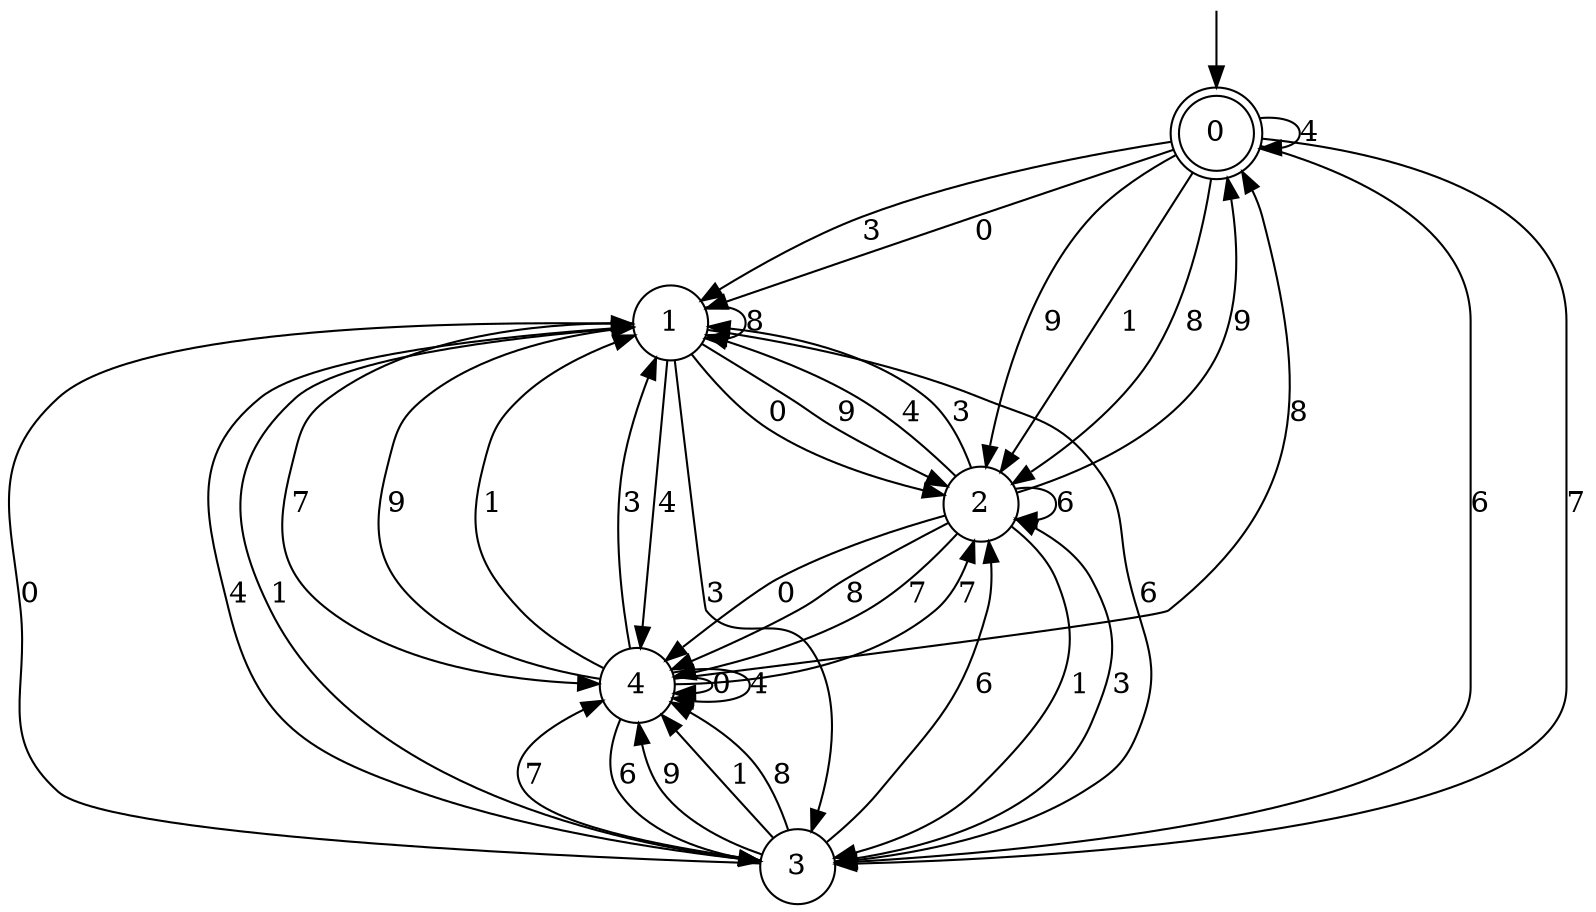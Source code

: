 digraph g {

	s0 [shape="doublecircle" label="0"];
	s1 [shape="circle" label="1"];
	s2 [shape="circle" label="2"];
	s3 [shape="circle" label="3"];
	s4 [shape="circle" label="4"];
	s0 -> s1 [label="0"];
	s0 -> s0 [label="4"];
	s0 -> s2 [label="9"];
	s0 -> s2 [label="1"];
	s0 -> s1 [label="3"];
	s0 -> s2 [label="8"];
	s0 -> s3 [label="6"];
	s0 -> s3 [label="7"];
	s1 -> s2 [label="0"];
	s1 -> s4 [label="4"];
	s1 -> s2 [label="9"];
	s1 -> s3 [label="1"];
	s1 -> s3 [label="3"];
	s1 -> s1 [label="8"];
	s1 -> s3 [label="6"];
	s1 -> s4 [label="7"];
	s2 -> s4 [label="0"];
	s2 -> s1 [label="4"];
	s2 -> s0 [label="9"];
	s2 -> s3 [label="1"];
	s2 -> s1 [label="3"];
	s2 -> s4 [label="8"];
	s2 -> s2 [label="6"];
	s2 -> s4 [label="7"];
	s3 -> s1 [label="0"];
	s3 -> s1 [label="4"];
	s3 -> s4 [label="9"];
	s3 -> s4 [label="1"];
	s3 -> s2 [label="3"];
	s3 -> s4 [label="8"];
	s3 -> s2 [label="6"];
	s3 -> s4 [label="7"];
	s4 -> s4 [label="0"];
	s4 -> s4 [label="4"];
	s4 -> s1 [label="9"];
	s4 -> s1 [label="1"];
	s4 -> s1 [label="3"];
	s4 -> s0 [label="8"];
	s4 -> s3 [label="6"];
	s4 -> s2 [label="7"];

__start0 [label="" shape="none" width="0" height="0"];
__start0 -> s0;

}
